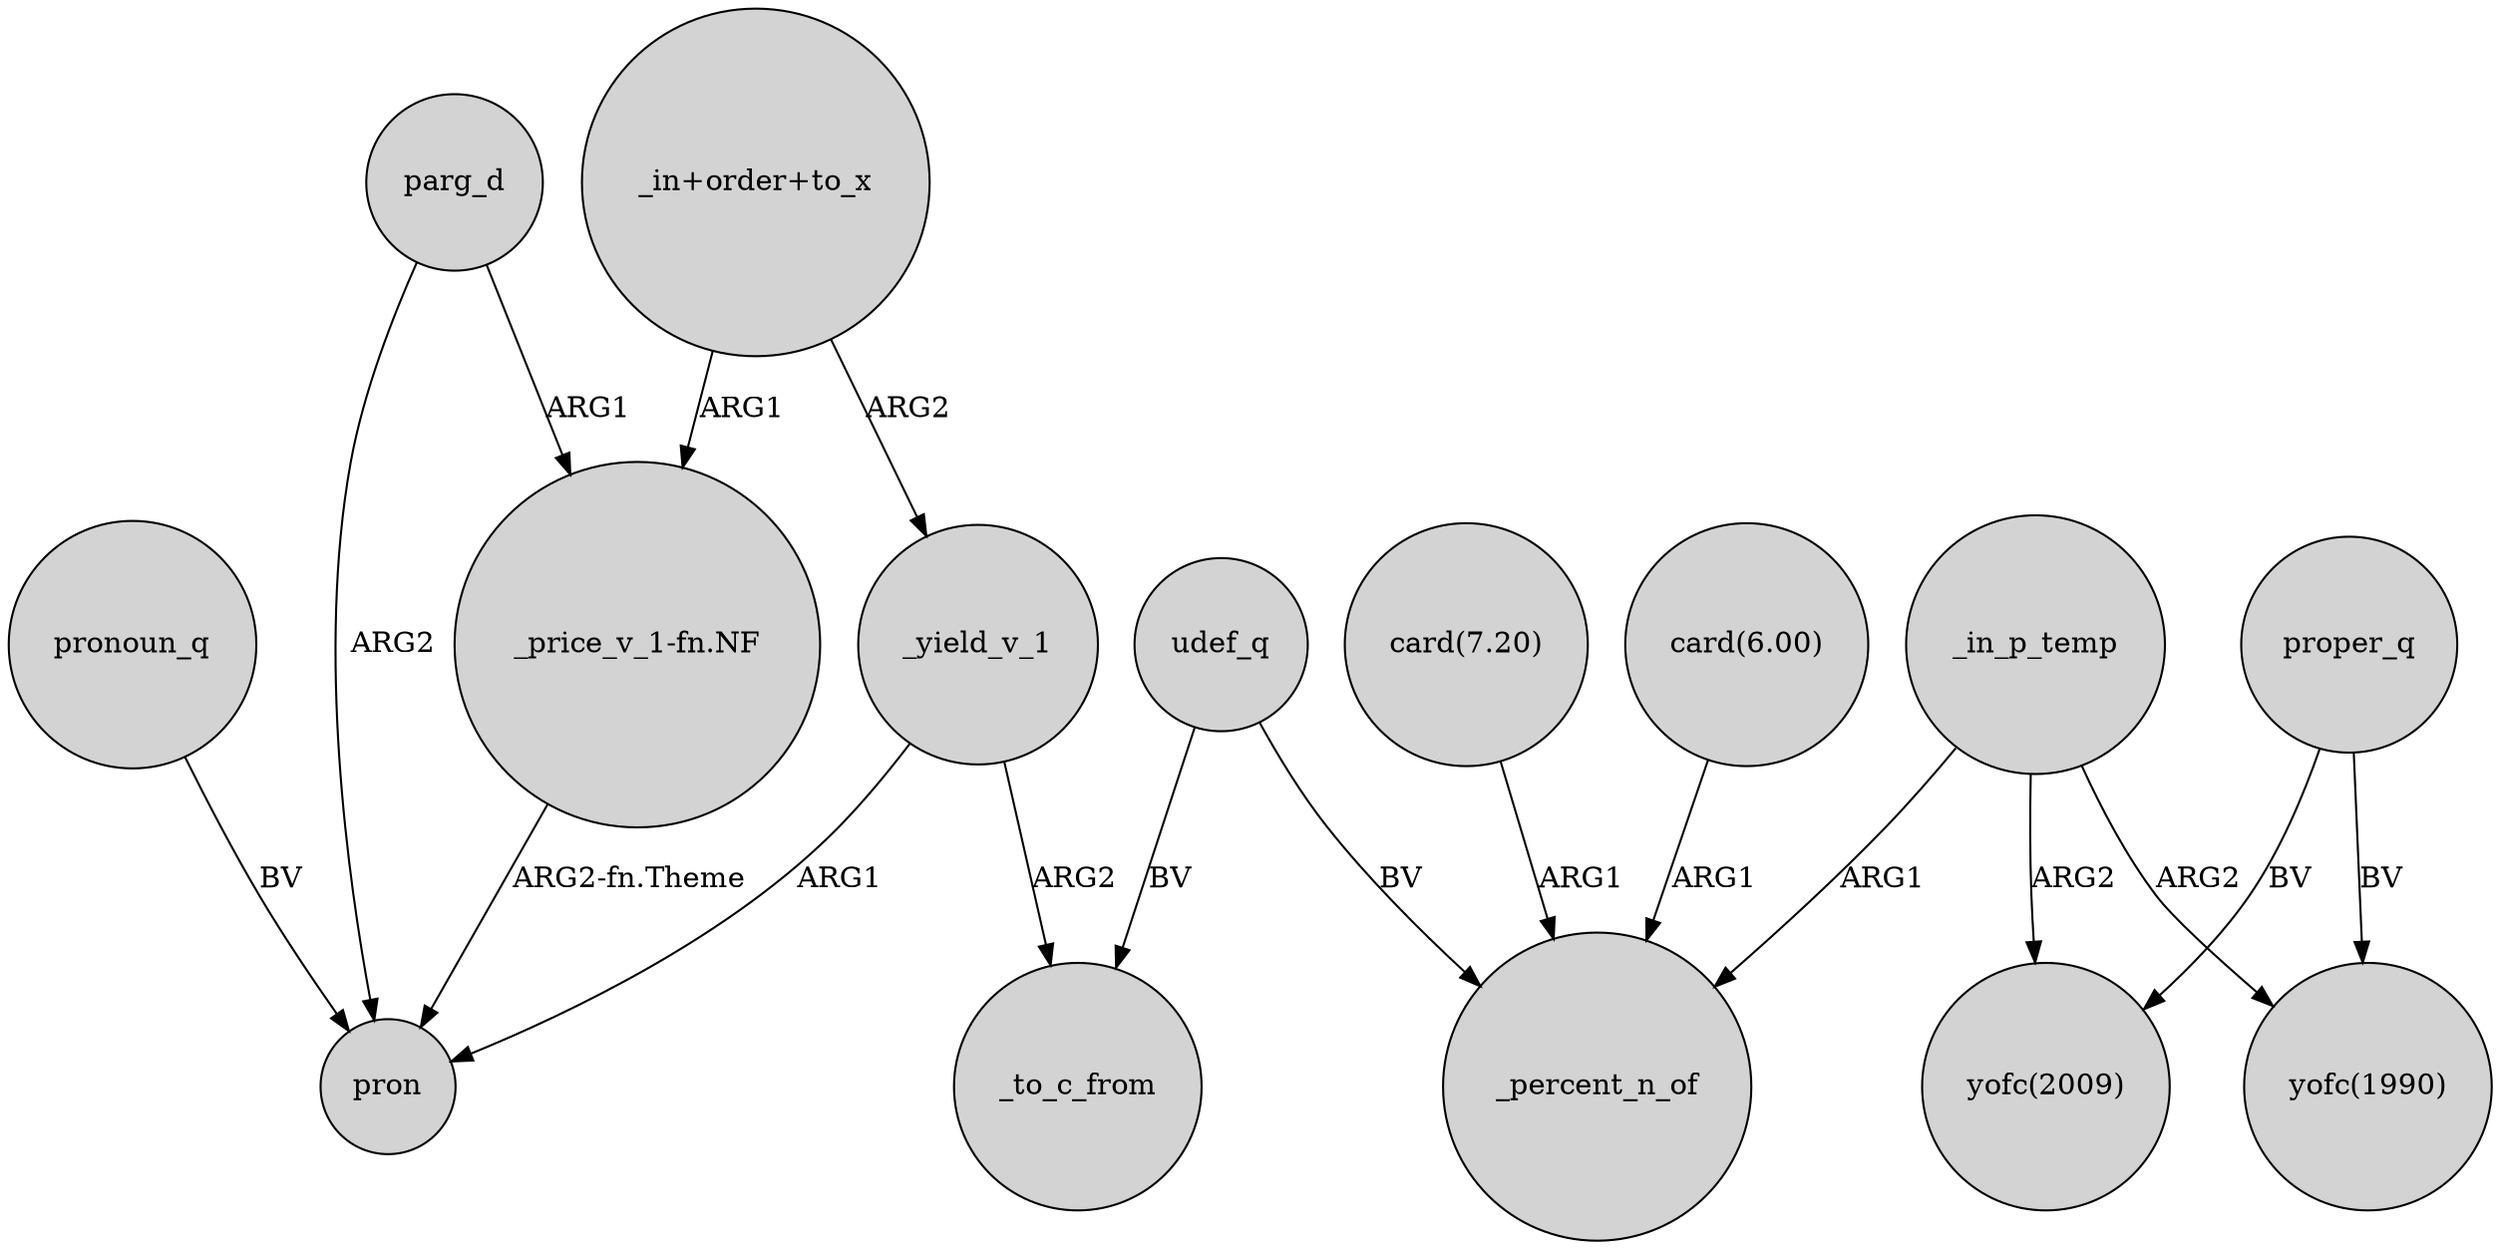 digraph {
	node [shape=circle style=filled]
	"_in+order+to_x" -> "_price_v_1-fn.NF" [label=ARG1]
	_in_p_temp -> _percent_n_of [label=ARG1]
	proper_q -> "yofc(2009)" [label=BV]
	"_in+order+to_x" -> _yield_v_1 [label=ARG2]
	_yield_v_1 -> pron [label=ARG1]
	_yield_v_1 -> _to_c_from [label=ARG2]
	udef_q -> _percent_n_of [label=BV]
	udef_q -> _to_c_from [label=BV]
	"card(6.00)" -> _percent_n_of [label=ARG1]
	_in_p_temp -> "yofc(1990)" [label=ARG2]
	proper_q -> "yofc(1990)" [label=BV]
	_in_p_temp -> "yofc(2009)" [label=ARG2]
	"card(7.20)" -> _percent_n_of [label=ARG1]
	"_price_v_1-fn.NF" -> pron [label="ARG2-fn.Theme"]
	parg_d -> pron [label=ARG2]
	parg_d -> "_price_v_1-fn.NF" [label=ARG1]
	pronoun_q -> pron [label=BV]
}
